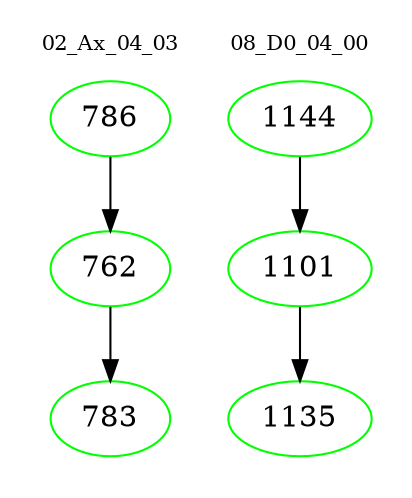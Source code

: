 digraph{
subgraph cluster_0 {
color = white
label = "02_Ax_04_03";
fontsize=10;
T0_786 [label="786", color="green"]
T0_786 -> T0_762 [color="black"]
T0_762 [label="762", color="green"]
T0_762 -> T0_783 [color="black"]
T0_783 [label="783", color="green"]
}
subgraph cluster_1 {
color = white
label = "08_D0_04_00";
fontsize=10;
T1_1144 [label="1144", color="green"]
T1_1144 -> T1_1101 [color="black"]
T1_1101 [label="1101", color="green"]
T1_1101 -> T1_1135 [color="black"]
T1_1135 [label="1135", color="green"]
}
}
